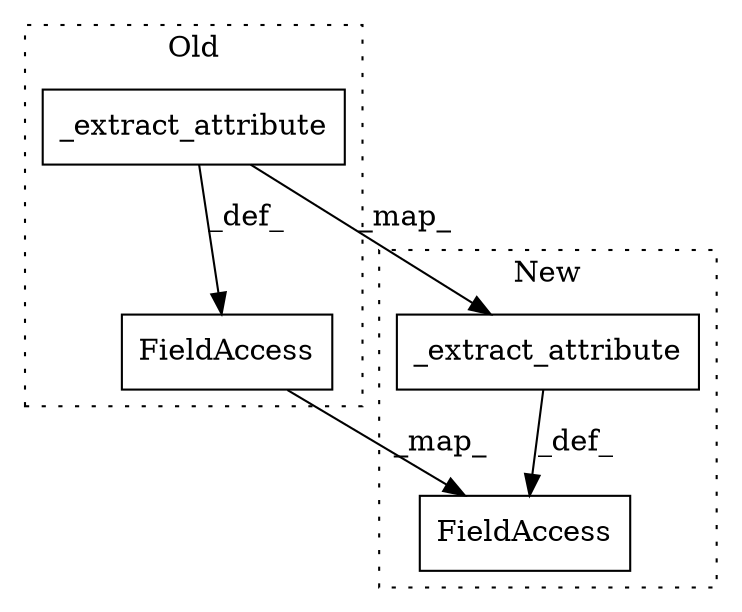 digraph G {
subgraph cluster0 {
1 [label="_extract_attribute" a="32" s="15266,15303" l="19,1" shape="box"];
3 [label="FieldAccess" a="22" s="15244" l="12" shape="box"];
label = "Old";
style="dotted";
}
subgraph cluster1 {
2 [label="_extract_attribute" a="32" s="15341,15382" l="19,1" shape="box"];
4 [label="FieldAccess" a="22" s="15323" l="12" shape="box"];
label = "New";
style="dotted";
}
1 -> 3 [label="_def_"];
1 -> 2 [label="_map_"];
2 -> 4 [label="_def_"];
3 -> 4 [label="_map_"];
}